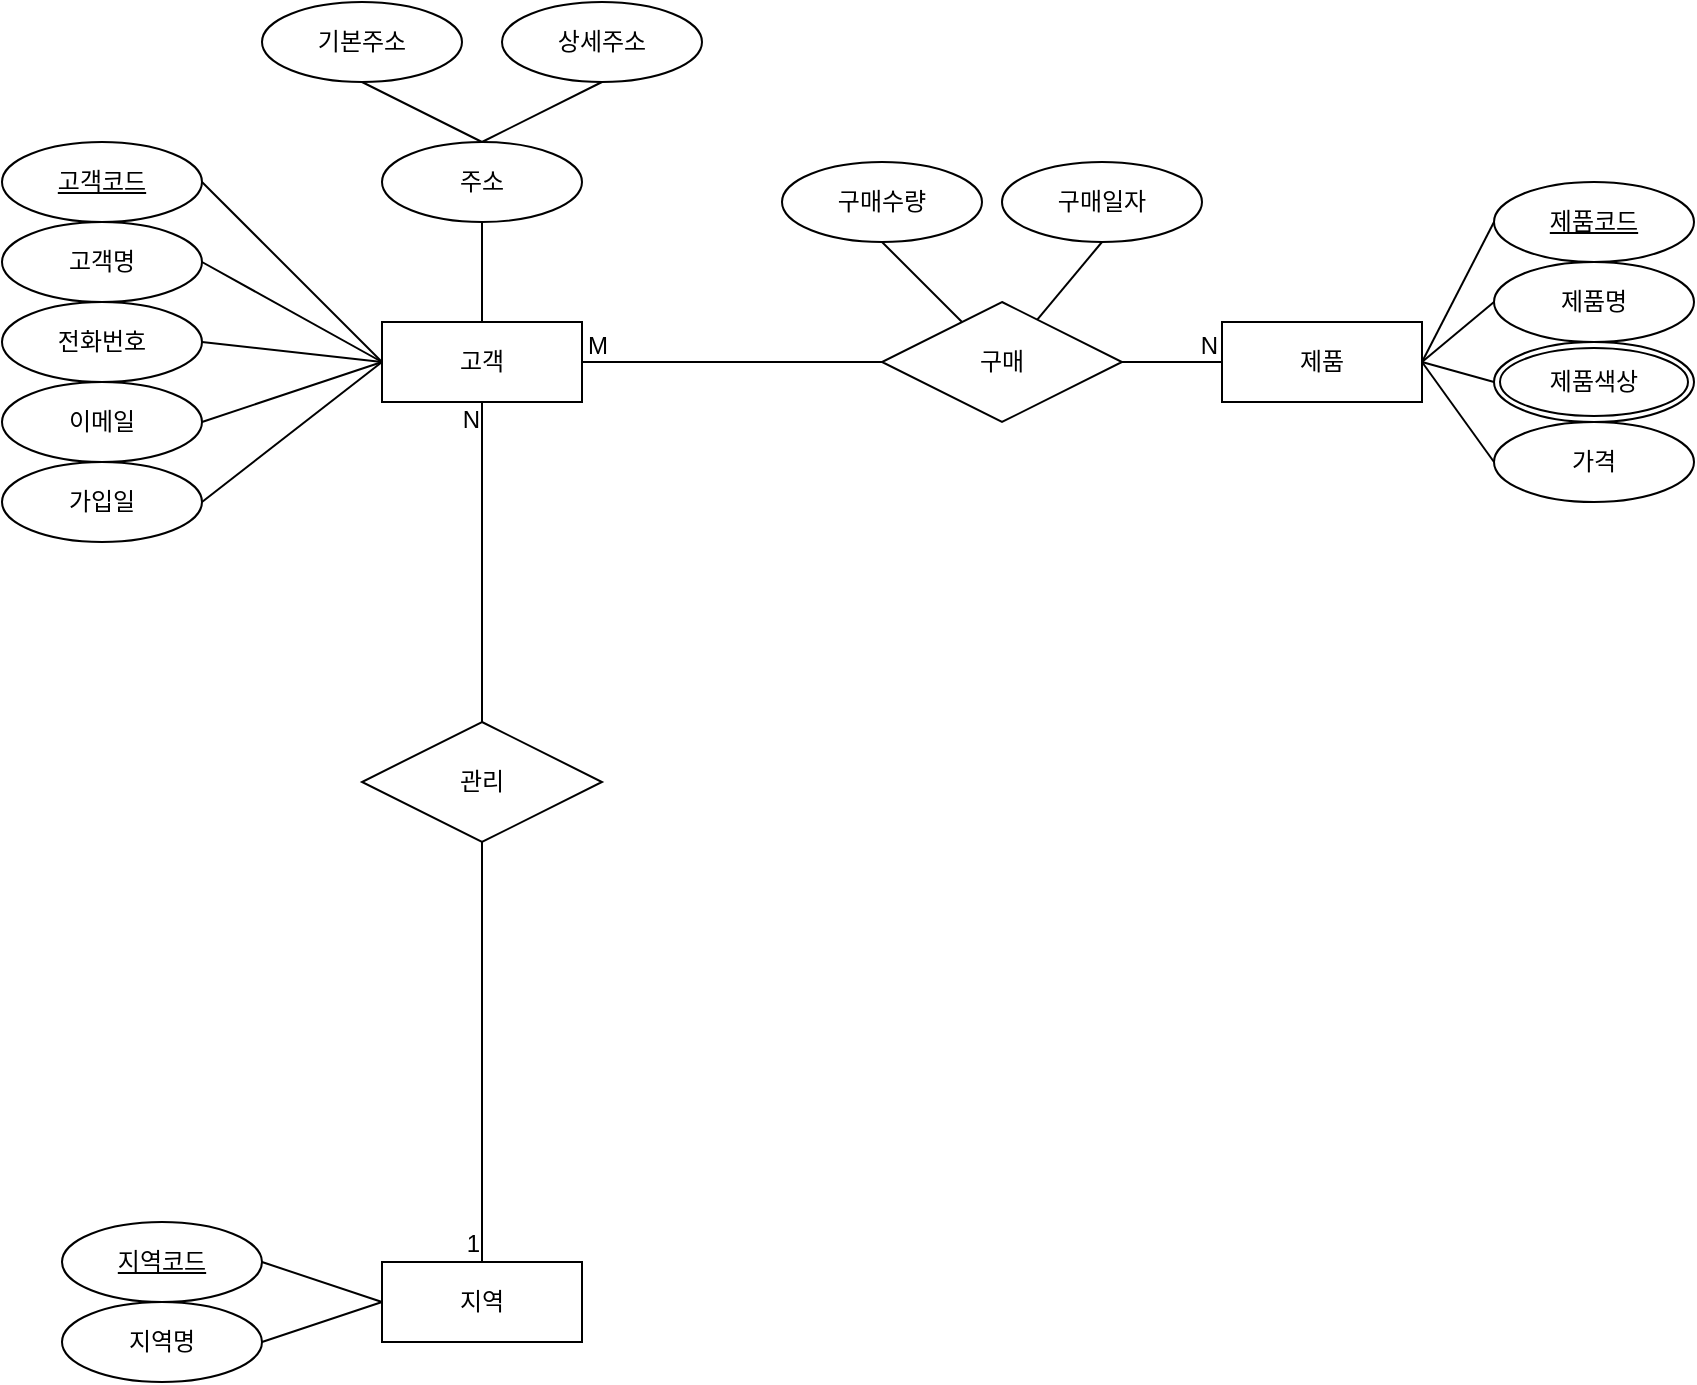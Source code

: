 <mxfile version="23.0.2" type="github" pages="2">
  <diagram name="ERD" id="Zlm_pIqZvl6BFTRAhopZ">
    <mxGraphModel dx="551" dy="708" grid="1" gridSize="10" guides="1" tooltips="1" connect="1" arrows="1" fold="1" page="1" pageScale="1" pageWidth="1169" pageHeight="1654" math="0" shadow="0">
      <root>
        <mxCell id="0" />
        <mxCell id="1" parent="0" />
        <mxCell id="Mg_j7x_3svkrshx6LQ5s-4" value="고객" style="whiteSpace=wrap;html=1;align=center;" vertex="1" parent="1">
          <mxGeometry x="210" y="270" width="100" height="40" as="geometry" />
        </mxCell>
        <mxCell id="Mg_j7x_3svkrshx6LQ5s-5" value="고객코드" style="ellipse;whiteSpace=wrap;html=1;align=center;fontStyle=4;" vertex="1" parent="1">
          <mxGeometry x="20" y="180" width="100" height="40" as="geometry" />
        </mxCell>
        <mxCell id="Mg_j7x_3svkrshx6LQ5s-6" value="이메일" style="ellipse;whiteSpace=wrap;html=1;align=center;" vertex="1" parent="1">
          <mxGeometry x="20" y="300" width="100" height="40" as="geometry" />
        </mxCell>
        <mxCell id="Mg_j7x_3svkrshx6LQ5s-7" value="전화번호" style="ellipse;whiteSpace=wrap;html=1;align=center;" vertex="1" parent="1">
          <mxGeometry x="20" y="260" width="100" height="40" as="geometry" />
        </mxCell>
        <mxCell id="Mg_j7x_3svkrshx6LQ5s-8" value="고객명" style="ellipse;whiteSpace=wrap;html=1;align=center;" vertex="1" parent="1">
          <mxGeometry x="20" y="220" width="100" height="40" as="geometry" />
        </mxCell>
        <mxCell id="Mg_j7x_3svkrshx6LQ5s-12" value="주소" style="ellipse;whiteSpace=wrap;html=1;align=center;" vertex="1" parent="1">
          <mxGeometry x="210" y="180" width="100" height="40" as="geometry" />
        </mxCell>
        <mxCell id="Mg_j7x_3svkrshx6LQ5s-13" value="가입일" style="ellipse;whiteSpace=wrap;html=1;align=center;" vertex="1" parent="1">
          <mxGeometry x="20" y="340" width="100" height="40" as="geometry" />
        </mxCell>
        <mxCell id="Mg_j7x_3svkrshx6LQ5s-16" value="지역코드" style="ellipse;whiteSpace=wrap;html=1;align=center;fontStyle=4;" vertex="1" parent="1">
          <mxGeometry x="50" y="720" width="100" height="40" as="geometry" />
        </mxCell>
        <mxCell id="Mg_j7x_3svkrshx6LQ5s-18" value="지역명" style="ellipse;whiteSpace=wrap;html=1;align=center;" vertex="1" parent="1">
          <mxGeometry x="50" y="760" width="100" height="40" as="geometry" />
        </mxCell>
        <mxCell id="Mg_j7x_3svkrshx6LQ5s-20" value="제품" style="whiteSpace=wrap;html=1;align=center;" vertex="1" parent="1">
          <mxGeometry x="630" y="270" width="100" height="40" as="geometry" />
        </mxCell>
        <mxCell id="Mg_j7x_3svkrshx6LQ5s-21" value="제품코드" style="ellipse;whiteSpace=wrap;html=1;align=center;fontStyle=4;" vertex="1" parent="1">
          <mxGeometry x="766" y="200" width="100" height="40" as="geometry" />
        </mxCell>
        <mxCell id="Mg_j7x_3svkrshx6LQ5s-23" value="제품명" style="ellipse;whiteSpace=wrap;html=1;align=center;" vertex="1" parent="1">
          <mxGeometry x="766" y="240" width="100" height="40" as="geometry" />
        </mxCell>
        <mxCell id="Mg_j7x_3svkrshx6LQ5s-25" value="가격" style="ellipse;whiteSpace=wrap;html=1;align=center;" vertex="1" parent="1">
          <mxGeometry x="766" y="320" width="100" height="40" as="geometry" />
        </mxCell>
        <mxCell id="Mg_j7x_3svkrshx6LQ5s-26" value="지역" style="whiteSpace=wrap;html=1;align=center;" vertex="1" parent="1">
          <mxGeometry x="210" y="740" width="100" height="40" as="geometry" />
        </mxCell>
        <mxCell id="Mg_j7x_3svkrshx6LQ5s-29" value="" style="endArrow=none;html=1;rounded=0;exitX=1;exitY=0.5;exitDx=0;exitDy=0;entryX=0;entryY=0.5;entryDx=0;entryDy=0;" edge="1" parent="1" source="Mg_j7x_3svkrshx6LQ5s-4" target="Mg_j7x_3svkrshx6LQ5s-20">
          <mxGeometry relative="1" as="geometry">
            <mxPoint x="240" y="400" as="sourcePoint" />
            <mxPoint x="400" y="400" as="targetPoint" />
          </mxGeometry>
        </mxCell>
        <mxCell id="Mg_j7x_3svkrshx6LQ5s-30" value="M" style="resizable=0;html=1;whiteSpace=wrap;align=left;verticalAlign=bottom;" connectable="0" vertex="1" parent="Mg_j7x_3svkrshx6LQ5s-29">
          <mxGeometry x="-1" relative="1" as="geometry">
            <mxPoint x="1" as="offset" />
          </mxGeometry>
        </mxCell>
        <mxCell id="Mg_j7x_3svkrshx6LQ5s-31" value="N" style="resizable=0;html=1;whiteSpace=wrap;align=right;verticalAlign=bottom;" connectable="0" vertex="1" parent="Mg_j7x_3svkrshx6LQ5s-29">
          <mxGeometry x="1" relative="1" as="geometry">
            <mxPoint x="-1" as="offset" />
          </mxGeometry>
        </mxCell>
        <mxCell id="Mg_j7x_3svkrshx6LQ5s-28" value="구매" style="shape=rhombus;perimeter=rhombusPerimeter;whiteSpace=wrap;html=1;align=center;" vertex="1" parent="1">
          <mxGeometry x="460" y="260" width="120" height="60" as="geometry" />
        </mxCell>
        <mxCell id="Mg_j7x_3svkrshx6LQ5s-32" value="" style="endArrow=none;html=1;rounded=0;entryX=1;entryY=0.5;entryDx=0;entryDy=0;exitX=0;exitY=0.5;exitDx=0;exitDy=0;" edge="1" parent="1" source="Mg_j7x_3svkrshx6LQ5s-4" target="Mg_j7x_3svkrshx6LQ5s-5">
          <mxGeometry relative="1" as="geometry">
            <mxPoint x="240" y="400" as="sourcePoint" />
            <mxPoint x="400" y="400" as="targetPoint" />
          </mxGeometry>
        </mxCell>
        <mxCell id="Mg_j7x_3svkrshx6LQ5s-33" value="" style="endArrow=none;html=1;rounded=0;entryX=1;entryY=0.5;entryDx=0;entryDy=0;exitX=0;exitY=0.5;exitDx=0;exitDy=0;" edge="1" parent="1" source="Mg_j7x_3svkrshx6LQ5s-4" target="Mg_j7x_3svkrshx6LQ5s-8">
          <mxGeometry relative="1" as="geometry">
            <mxPoint x="180" y="300" as="sourcePoint" />
            <mxPoint x="130" y="170" as="targetPoint" />
          </mxGeometry>
        </mxCell>
        <mxCell id="Mg_j7x_3svkrshx6LQ5s-34" value="" style="endArrow=none;html=1;rounded=0;entryX=1;entryY=0.5;entryDx=0;entryDy=0;exitX=0;exitY=0.5;exitDx=0;exitDy=0;" edge="1" parent="1" source="Mg_j7x_3svkrshx6LQ5s-4" target="Mg_j7x_3svkrshx6LQ5s-7">
          <mxGeometry relative="1" as="geometry">
            <mxPoint x="180" y="300" as="sourcePoint" />
            <mxPoint x="130" y="210" as="targetPoint" />
          </mxGeometry>
        </mxCell>
        <mxCell id="Mg_j7x_3svkrshx6LQ5s-35" value="" style="endArrow=none;html=1;rounded=0;entryX=1;entryY=0.5;entryDx=0;entryDy=0;exitX=0;exitY=0.5;exitDx=0;exitDy=0;" edge="1" parent="1" source="Mg_j7x_3svkrshx6LQ5s-4" target="Mg_j7x_3svkrshx6LQ5s-6">
          <mxGeometry relative="1" as="geometry">
            <mxPoint x="180" y="300" as="sourcePoint" />
            <mxPoint x="130" y="250" as="targetPoint" />
          </mxGeometry>
        </mxCell>
        <mxCell id="Mg_j7x_3svkrshx6LQ5s-38" value="" style="endArrow=none;html=1;rounded=0;entryX=1;entryY=0.5;entryDx=0;entryDy=0;exitX=0;exitY=0.5;exitDx=0;exitDy=0;" edge="1" parent="1" source="Mg_j7x_3svkrshx6LQ5s-4" target="Mg_j7x_3svkrshx6LQ5s-13">
          <mxGeometry relative="1" as="geometry">
            <mxPoint x="170" y="290" as="sourcePoint" />
            <mxPoint x="130" y="370" as="targetPoint" />
          </mxGeometry>
        </mxCell>
        <mxCell id="Mg_j7x_3svkrshx6LQ5s-40" value="" style="endArrow=none;html=1;rounded=0;entryX=0;entryY=0.5;entryDx=0;entryDy=0;exitX=1;exitY=0.5;exitDx=0;exitDy=0;" edge="1" parent="1" source="Mg_j7x_3svkrshx6LQ5s-20" target="Mg_j7x_3svkrshx6LQ5s-21">
          <mxGeometry relative="1" as="geometry">
            <mxPoint x="370" y="400" as="sourcePoint" />
            <mxPoint x="530" y="400" as="targetPoint" />
          </mxGeometry>
        </mxCell>
        <mxCell id="Mg_j7x_3svkrshx6LQ5s-41" value="" style="endArrow=none;html=1;rounded=0;entryX=0;entryY=0.5;entryDx=0;entryDy=0;exitX=1;exitY=0.5;exitDx=0;exitDy=0;" edge="1" parent="1" source="Mg_j7x_3svkrshx6LQ5s-20" target="Mg_j7x_3svkrshx6LQ5s-23">
          <mxGeometry relative="1" as="geometry">
            <mxPoint x="740" y="300" as="sourcePoint" />
            <mxPoint x="776" y="230" as="targetPoint" />
          </mxGeometry>
        </mxCell>
        <mxCell id="Mg_j7x_3svkrshx6LQ5s-43" value="" style="endArrow=none;html=1;rounded=0;entryX=0;entryY=0.5;entryDx=0;entryDy=0;exitX=1;exitY=0.5;exitDx=0;exitDy=0;" edge="1" parent="1" source="Mg_j7x_3svkrshx6LQ5s-20" target="hS9C45neMQF5l6sHIWIk-5">
          <mxGeometry relative="1" as="geometry">
            <mxPoint x="740" y="300" as="sourcePoint" />
            <mxPoint x="766.0" y="300" as="targetPoint" />
          </mxGeometry>
        </mxCell>
        <mxCell id="Mg_j7x_3svkrshx6LQ5s-44" value="" style="endArrow=none;html=1;rounded=0;entryX=0;entryY=0.5;entryDx=0;entryDy=0;exitX=1;exitY=0.5;exitDx=0;exitDy=0;" edge="1" parent="1" source="Mg_j7x_3svkrshx6LQ5s-20" target="Mg_j7x_3svkrshx6LQ5s-25">
          <mxGeometry relative="1" as="geometry">
            <mxPoint x="740" y="300" as="sourcePoint" />
            <mxPoint x="776" y="310" as="targetPoint" />
          </mxGeometry>
        </mxCell>
        <mxCell id="Mg_j7x_3svkrshx6LQ5s-45" value="" style="endArrow=none;html=1;rounded=0;entryX=0;entryY=0.5;entryDx=0;entryDy=0;exitX=1;exitY=0.5;exitDx=0;exitDy=0;" edge="1" parent="1" source="Mg_j7x_3svkrshx6LQ5s-16" target="Mg_j7x_3svkrshx6LQ5s-26">
          <mxGeometry relative="1" as="geometry">
            <mxPoint x="140" y="710" as="sourcePoint" />
            <mxPoint x="300" y="710" as="targetPoint" />
          </mxGeometry>
        </mxCell>
        <mxCell id="Mg_j7x_3svkrshx6LQ5s-46" value="" style="endArrow=none;html=1;rounded=0;entryX=0;entryY=0.5;entryDx=0;entryDy=0;exitX=1;exitY=0.5;exitDx=0;exitDy=0;" edge="1" parent="1" source="Mg_j7x_3svkrshx6LQ5s-18" target="Mg_j7x_3svkrshx6LQ5s-26">
          <mxGeometry relative="1" as="geometry">
            <mxPoint x="130" y="750" as="sourcePoint" />
            <mxPoint x="180" y="765" as="targetPoint" />
          </mxGeometry>
        </mxCell>
        <mxCell id="Mg_j7x_3svkrshx6LQ5s-47" value="관리" style="shape=rhombus;perimeter=rhombusPerimeter;whiteSpace=wrap;html=1;align=center;" vertex="1" parent="1">
          <mxGeometry x="200" y="470" width="120" height="60" as="geometry" />
        </mxCell>
        <mxCell id="Mg_j7x_3svkrshx6LQ5s-52" value="기본주소" style="ellipse;whiteSpace=wrap;html=1;align=center;" vertex="1" parent="1">
          <mxGeometry x="150" y="110" width="100" height="40" as="geometry" />
        </mxCell>
        <mxCell id="Mg_j7x_3svkrshx6LQ5s-53" value="상세주소" style="ellipse;whiteSpace=wrap;html=1;align=center;" vertex="1" parent="1">
          <mxGeometry x="270" y="110" width="100" height="40" as="geometry" />
        </mxCell>
        <mxCell id="Mg_j7x_3svkrshx6LQ5s-54" value="" style="endArrow=none;html=1;rounded=0;exitX=0.5;exitY=1;exitDx=0;exitDy=0;entryX=0.5;entryY=0;entryDx=0;entryDy=0;" edge="1" parent="1" source="Mg_j7x_3svkrshx6LQ5s-52" target="Mg_j7x_3svkrshx6LQ5s-12">
          <mxGeometry relative="1" as="geometry">
            <mxPoint x="100" y="490" as="sourcePoint" />
            <mxPoint x="260" y="490" as="targetPoint" />
          </mxGeometry>
        </mxCell>
        <mxCell id="Mg_j7x_3svkrshx6LQ5s-55" value="" style="endArrow=none;html=1;rounded=0;entryX=0.5;entryY=0;entryDx=0;entryDy=0;exitX=0.5;exitY=1;exitDx=0;exitDy=0;" edge="1" parent="1" source="Mg_j7x_3svkrshx6LQ5s-53" target="Mg_j7x_3svkrshx6LQ5s-12">
          <mxGeometry relative="1" as="geometry">
            <mxPoint x="300" y="150" as="sourcePoint" />
            <mxPoint x="50" y="300" as="targetPoint" />
          </mxGeometry>
        </mxCell>
        <mxCell id="Mg_j7x_3svkrshx6LQ5s-56" value="구매수량" style="ellipse;whiteSpace=wrap;html=1;align=center;" vertex="1" parent="1">
          <mxGeometry x="410" y="190" width="100" height="40" as="geometry" />
        </mxCell>
        <mxCell id="Mg_j7x_3svkrshx6LQ5s-57" value="구매일자" style="ellipse;whiteSpace=wrap;html=1;align=center;" vertex="1" parent="1">
          <mxGeometry x="520" y="190" width="100" height="40" as="geometry" />
        </mxCell>
        <mxCell id="Mg_j7x_3svkrshx6LQ5s-58" value="" style="endArrow=none;html=1;rounded=0;exitX=0.5;exitY=1;exitDx=0;exitDy=0;" edge="1" parent="1" target="Mg_j7x_3svkrshx6LQ5s-28">
          <mxGeometry relative="1" as="geometry">
            <mxPoint x="460" y="230" as="sourcePoint" />
            <mxPoint x="720" y="400" as="targetPoint" />
          </mxGeometry>
        </mxCell>
        <mxCell id="Mg_j7x_3svkrshx6LQ5s-59" value="" style="endArrow=none;html=1;rounded=0;exitX=0.5;exitY=1;exitDx=0;exitDy=0;" edge="1" parent="1" source="Mg_j7x_3svkrshx6LQ5s-57" target="Mg_j7x_3svkrshx6LQ5s-28">
          <mxGeometry relative="1" as="geometry">
            <mxPoint x="470" y="240" as="sourcePoint" />
            <mxPoint x="510" y="280" as="targetPoint" />
          </mxGeometry>
        </mxCell>
        <mxCell id="hS9C45neMQF5l6sHIWIk-5" value="제품색상" style="ellipse;shape=doubleEllipse;margin=3;whiteSpace=wrap;html=1;align=center;" vertex="1" parent="1">
          <mxGeometry x="766" y="280" width="100" height="40" as="geometry" />
        </mxCell>
        <mxCell id="hS9C45neMQF5l6sHIWIk-8" value="" style="endArrow=none;html=1;rounded=0;entryX=0.5;entryY=0;entryDx=0;entryDy=0;exitX=0.5;exitY=1;exitDx=0;exitDy=0;" edge="1" parent="1" source="Mg_j7x_3svkrshx6LQ5s-47" target="Mg_j7x_3svkrshx6LQ5s-26">
          <mxGeometry relative="1" as="geometry">
            <mxPoint x="290" y="430" as="sourcePoint" />
            <mxPoint x="450" y="430" as="targetPoint" />
          </mxGeometry>
        </mxCell>
        <mxCell id="hS9C45neMQF5l6sHIWIk-9" value="1" style="resizable=0;html=1;whiteSpace=wrap;align=right;verticalAlign=bottom;" connectable="0" vertex="1" parent="hS9C45neMQF5l6sHIWIk-8">
          <mxGeometry x="1" relative="1" as="geometry">
            <mxPoint y="-1" as="offset" />
          </mxGeometry>
        </mxCell>
        <mxCell id="hS9C45neMQF5l6sHIWIk-13" value="" style="endArrow=none;html=1;rounded=0;entryX=0.5;entryY=1;entryDx=0;entryDy=0;exitX=0.5;exitY=0;exitDx=0;exitDy=0;" edge="1" parent="1" source="Mg_j7x_3svkrshx6LQ5s-47" target="Mg_j7x_3svkrshx6LQ5s-4">
          <mxGeometry relative="1" as="geometry">
            <mxPoint x="290" y="430" as="sourcePoint" />
            <mxPoint x="450" y="430" as="targetPoint" />
          </mxGeometry>
        </mxCell>
        <mxCell id="hS9C45neMQF5l6sHIWIk-14" value="N" style="resizable=0;html=1;whiteSpace=wrap;align=right;verticalAlign=bottom;" connectable="0" vertex="1" parent="hS9C45neMQF5l6sHIWIk-13">
          <mxGeometry x="1" relative="1" as="geometry">
            <mxPoint y="17" as="offset" />
          </mxGeometry>
        </mxCell>
        <mxCell id="Jhad8AI_XzWY40Vv1xbu-3" value="" style="endArrow=none;html=1;rounded=0;entryX=0.5;entryY=1;entryDx=0;entryDy=0;" edge="1" parent="1" source="Mg_j7x_3svkrshx6LQ5s-4" target="Mg_j7x_3svkrshx6LQ5s-12">
          <mxGeometry relative="1" as="geometry">
            <mxPoint x="50" y="430" as="sourcePoint" />
            <mxPoint x="210" y="430" as="targetPoint" />
          </mxGeometry>
        </mxCell>
      </root>
    </mxGraphModel>
  </diagram>
  <diagram id="HiWqe8WzhX4v3eVwEzdh" name="페이지-2">
    <mxGraphModel dx="579" dy="743" grid="1" gridSize="10" guides="1" tooltips="1" connect="0" arrows="1" fold="1" page="1" pageScale="1" pageWidth="827" pageHeight="1169" math="0" shadow="0">
      <root>
        <mxCell id="0" />
        <mxCell id="1" parent="0" />
        <mxCell id="rsbQFzLgryAkhzvLG8bK-1" value="고객" style="shape=table;startSize=30;container=1;collapsible=1;childLayout=tableLayout;fixedRows=1;rowLines=0;fontStyle=1;align=center;resizeLast=1;html=1;whiteSpace=wrap;" vertex="1" parent="1">
          <mxGeometry x="80" y="120" width="180" height="270" as="geometry" />
        </mxCell>
        <mxCell id="rsbQFzLgryAkhzvLG8bK-2" value="" style="shape=tableRow;horizontal=0;startSize=0;swimlaneHead=0;swimlaneBody=0;fillColor=none;collapsible=0;dropTarget=0;points=[[0,0.5],[1,0.5]];portConstraint=eastwest;top=0;left=0;right=0;bottom=0;html=1;" vertex="1" parent="rsbQFzLgryAkhzvLG8bK-1">
          <mxGeometry y="30" width="180" height="30" as="geometry" />
        </mxCell>
        <mxCell id="rsbQFzLgryAkhzvLG8bK-3" value="PK" style="shape=partialRectangle;connectable=0;fillColor=none;top=0;left=0;bottom=0;right=0;fontStyle=1;overflow=hidden;html=1;whiteSpace=wrap;" vertex="1" parent="rsbQFzLgryAkhzvLG8bK-2">
          <mxGeometry width="60" height="30" as="geometry">
            <mxRectangle width="60" height="30" as="alternateBounds" />
          </mxGeometry>
        </mxCell>
        <mxCell id="rsbQFzLgryAkhzvLG8bK-4" value="고객코드" style="shape=partialRectangle;connectable=0;fillColor=none;top=0;left=0;bottom=0;right=0;align=left;spacingLeft=6;fontStyle=5;overflow=hidden;html=1;whiteSpace=wrap;" vertex="1" parent="rsbQFzLgryAkhzvLG8bK-2">
          <mxGeometry x="60" width="120" height="30" as="geometry">
            <mxRectangle width="120" height="30" as="alternateBounds" />
          </mxGeometry>
        </mxCell>
        <mxCell id="Fo0tKTIgXbrGWGKqkVdS-1" value="" style="shape=tableRow;horizontal=0;startSize=0;swimlaneHead=0;swimlaneBody=0;fillColor=none;collapsible=0;dropTarget=0;points=[[0,0.5],[1,0.5]];portConstraint=eastwest;top=0;left=0;right=0;bottom=0;html=1;" vertex="1" parent="rsbQFzLgryAkhzvLG8bK-1">
          <mxGeometry y="60" width="180" height="30" as="geometry" />
        </mxCell>
        <mxCell id="Fo0tKTIgXbrGWGKqkVdS-2" value="FK" style="shape=partialRectangle;connectable=0;fillColor=none;top=0;left=0;bottom=0;right=0;fontStyle=1;overflow=hidden;html=1;whiteSpace=wrap;" vertex="1" parent="Fo0tKTIgXbrGWGKqkVdS-1">
          <mxGeometry width="60" height="30" as="geometry">
            <mxRectangle width="60" height="30" as="alternateBounds" />
          </mxGeometry>
        </mxCell>
        <mxCell id="Fo0tKTIgXbrGWGKqkVdS-3" value="지역코드" style="shape=partialRectangle;connectable=0;fillColor=none;top=0;left=0;bottom=0;right=0;align=left;spacingLeft=6;fontStyle=5;overflow=hidden;html=1;whiteSpace=wrap;" vertex="1" parent="Fo0tKTIgXbrGWGKqkVdS-1">
          <mxGeometry x="60" width="120" height="30" as="geometry">
            <mxRectangle width="120" height="30" as="alternateBounds" />
          </mxGeometry>
        </mxCell>
        <mxCell id="rsbQFzLgryAkhzvLG8bK-8" value="" style="shape=tableRow;horizontal=0;startSize=0;swimlaneHead=0;swimlaneBody=0;fillColor=none;collapsible=0;dropTarget=0;points=[[0,0.5],[1,0.5]];portConstraint=eastwest;top=0;left=0;right=0;bottom=0;html=1;" vertex="1" parent="rsbQFzLgryAkhzvLG8bK-1">
          <mxGeometry y="90" width="180" height="30" as="geometry" />
        </mxCell>
        <mxCell id="rsbQFzLgryAkhzvLG8bK-9" value="" style="shape=partialRectangle;connectable=0;fillColor=none;top=0;left=0;bottom=0;right=0;editable=1;overflow=hidden;html=1;whiteSpace=wrap;" vertex="1" parent="rsbQFzLgryAkhzvLG8bK-8">
          <mxGeometry width="60" height="30" as="geometry">
            <mxRectangle width="60" height="30" as="alternateBounds" />
          </mxGeometry>
        </mxCell>
        <mxCell id="rsbQFzLgryAkhzvLG8bK-10" value="고객명" style="shape=partialRectangle;connectable=0;fillColor=none;top=0;left=0;bottom=0;right=0;align=left;spacingLeft=6;overflow=hidden;html=1;whiteSpace=wrap;" vertex="1" parent="rsbQFzLgryAkhzvLG8bK-8">
          <mxGeometry x="60" width="120" height="30" as="geometry">
            <mxRectangle width="120" height="30" as="alternateBounds" />
          </mxGeometry>
        </mxCell>
        <mxCell id="rsbQFzLgryAkhzvLG8bK-11" value="" style="shape=tableRow;horizontal=0;startSize=0;swimlaneHead=0;swimlaneBody=0;fillColor=none;collapsible=0;dropTarget=0;points=[[0,0.5],[1,0.5]];portConstraint=eastwest;top=0;left=0;right=0;bottom=0;html=1;" vertex="1" parent="rsbQFzLgryAkhzvLG8bK-1">
          <mxGeometry y="120" width="180" height="30" as="geometry" />
        </mxCell>
        <mxCell id="rsbQFzLgryAkhzvLG8bK-12" value="" style="shape=partialRectangle;connectable=0;fillColor=none;top=0;left=0;bottom=0;right=0;editable=1;overflow=hidden;html=1;whiteSpace=wrap;" vertex="1" parent="rsbQFzLgryAkhzvLG8bK-11">
          <mxGeometry width="60" height="30" as="geometry">
            <mxRectangle width="60" height="30" as="alternateBounds" />
          </mxGeometry>
        </mxCell>
        <mxCell id="rsbQFzLgryAkhzvLG8bK-13" value="전화번호" style="shape=partialRectangle;connectable=0;fillColor=none;top=0;left=0;bottom=0;right=0;align=left;spacingLeft=6;overflow=hidden;html=1;whiteSpace=wrap;" vertex="1" parent="rsbQFzLgryAkhzvLG8bK-11">
          <mxGeometry x="60" width="120" height="30" as="geometry">
            <mxRectangle width="120" height="30" as="alternateBounds" />
          </mxGeometry>
        </mxCell>
        <mxCell id="rsbQFzLgryAkhzvLG8bK-14" value="" style="shape=tableRow;horizontal=0;startSize=0;swimlaneHead=0;swimlaneBody=0;fillColor=none;collapsible=0;dropTarget=0;points=[[0,0.5],[1,0.5]];portConstraint=eastwest;top=0;left=0;right=0;bottom=0;html=1;" vertex="1" parent="rsbQFzLgryAkhzvLG8bK-1">
          <mxGeometry y="150" width="180" height="30" as="geometry" />
        </mxCell>
        <mxCell id="rsbQFzLgryAkhzvLG8bK-15" value="" style="shape=partialRectangle;connectable=0;fillColor=none;top=0;left=0;bottom=0;right=0;editable=1;overflow=hidden;html=1;whiteSpace=wrap;" vertex="1" parent="rsbQFzLgryAkhzvLG8bK-14">
          <mxGeometry width="60" height="30" as="geometry">
            <mxRectangle width="60" height="30" as="alternateBounds" />
          </mxGeometry>
        </mxCell>
        <mxCell id="rsbQFzLgryAkhzvLG8bK-16" value="이메일" style="shape=partialRectangle;connectable=0;fillColor=none;top=0;left=0;bottom=0;right=0;align=left;spacingLeft=6;overflow=hidden;html=1;whiteSpace=wrap;" vertex="1" parent="rsbQFzLgryAkhzvLG8bK-14">
          <mxGeometry x="60" width="120" height="30" as="geometry">
            <mxRectangle width="120" height="30" as="alternateBounds" />
          </mxGeometry>
        </mxCell>
        <mxCell id="rsbQFzLgryAkhzvLG8bK-17" value="" style="shape=tableRow;horizontal=0;startSize=0;swimlaneHead=0;swimlaneBody=0;fillColor=none;collapsible=0;dropTarget=0;points=[[0,0.5],[1,0.5]];portConstraint=eastwest;top=0;left=0;right=0;bottom=0;html=1;" vertex="1" parent="rsbQFzLgryAkhzvLG8bK-1">
          <mxGeometry y="180" width="180" height="30" as="geometry" />
        </mxCell>
        <mxCell id="rsbQFzLgryAkhzvLG8bK-18" value="" style="shape=partialRectangle;connectable=0;fillColor=none;top=0;left=0;bottom=0;right=0;editable=1;overflow=hidden;html=1;whiteSpace=wrap;" vertex="1" parent="rsbQFzLgryAkhzvLG8bK-17">
          <mxGeometry width="60" height="30" as="geometry">
            <mxRectangle width="60" height="30" as="alternateBounds" />
          </mxGeometry>
        </mxCell>
        <mxCell id="rsbQFzLgryAkhzvLG8bK-19" value="가입일" style="shape=partialRectangle;connectable=0;fillColor=none;top=0;left=0;bottom=0;right=0;align=left;spacingLeft=6;overflow=hidden;html=1;whiteSpace=wrap;" vertex="1" parent="rsbQFzLgryAkhzvLG8bK-17">
          <mxGeometry x="60" width="120" height="30" as="geometry">
            <mxRectangle width="120" height="30" as="alternateBounds" />
          </mxGeometry>
        </mxCell>
        <mxCell id="LRnYv0v3ArmUFcSGU5BK-18" value="" style="shape=tableRow;horizontal=0;startSize=0;swimlaneHead=0;swimlaneBody=0;fillColor=none;collapsible=0;dropTarget=0;points=[[0,0.5],[1,0.5]];portConstraint=eastwest;top=0;left=0;right=0;bottom=0;html=1;" vertex="1" parent="rsbQFzLgryAkhzvLG8bK-1">
          <mxGeometry y="210" width="180" height="30" as="geometry" />
        </mxCell>
        <mxCell id="LRnYv0v3ArmUFcSGU5BK-19" value="" style="shape=partialRectangle;connectable=0;fillColor=none;top=0;left=0;bottom=0;right=0;editable=1;overflow=hidden;html=1;whiteSpace=wrap;" vertex="1" parent="LRnYv0v3ArmUFcSGU5BK-18">
          <mxGeometry width="60" height="30" as="geometry">
            <mxRectangle width="60" height="30" as="alternateBounds" />
          </mxGeometry>
        </mxCell>
        <mxCell id="LRnYv0v3ArmUFcSGU5BK-20" value="기본주소" style="shape=partialRectangle;connectable=0;fillColor=none;top=0;left=0;bottom=0;right=0;align=left;spacingLeft=6;overflow=hidden;html=1;whiteSpace=wrap;" vertex="1" parent="LRnYv0v3ArmUFcSGU5BK-18">
          <mxGeometry x="60" width="120" height="30" as="geometry">
            <mxRectangle width="120" height="30" as="alternateBounds" />
          </mxGeometry>
        </mxCell>
        <mxCell id="LRnYv0v3ArmUFcSGU5BK-15" value="" style="shape=tableRow;horizontal=0;startSize=0;swimlaneHead=0;swimlaneBody=0;fillColor=none;collapsible=0;dropTarget=0;points=[[0,0.5],[1,0.5]];portConstraint=eastwest;top=0;left=0;right=0;bottom=0;html=1;" vertex="1" parent="rsbQFzLgryAkhzvLG8bK-1">
          <mxGeometry y="240" width="180" height="30" as="geometry" />
        </mxCell>
        <mxCell id="LRnYv0v3ArmUFcSGU5BK-16" value="" style="shape=partialRectangle;connectable=0;fillColor=none;top=0;left=0;bottom=0;right=0;editable=1;overflow=hidden;html=1;whiteSpace=wrap;" vertex="1" parent="LRnYv0v3ArmUFcSGU5BK-15">
          <mxGeometry width="60" height="30" as="geometry">
            <mxRectangle width="60" height="30" as="alternateBounds" />
          </mxGeometry>
        </mxCell>
        <mxCell id="LRnYv0v3ArmUFcSGU5BK-17" value="상세주소" style="shape=partialRectangle;connectable=0;fillColor=none;top=0;left=0;bottom=0;right=0;align=left;spacingLeft=6;overflow=hidden;html=1;whiteSpace=wrap;" vertex="1" parent="LRnYv0v3ArmUFcSGU5BK-15">
          <mxGeometry x="60" width="120" height="30" as="geometry">
            <mxRectangle width="120" height="30" as="alternateBounds" />
          </mxGeometry>
        </mxCell>
        <mxCell id="ZCar-rbKTYErOi0lDAnz-4" value="제품" style="shape=table;startSize=30;container=1;collapsible=1;childLayout=tableLayout;fixedRows=1;rowLines=0;fontStyle=1;align=center;resizeLast=1;html=1;whiteSpace=wrap;" vertex="1" parent="1">
          <mxGeometry x="430" y="120" width="180" height="150" as="geometry" />
        </mxCell>
        <mxCell id="ZCar-rbKTYErOi0lDAnz-5" value="" style="shape=tableRow;horizontal=0;startSize=0;swimlaneHead=0;swimlaneBody=0;fillColor=none;collapsible=0;dropTarget=0;points=[[0,0.5],[1,0.5]];portConstraint=eastwest;top=0;left=0;right=0;bottom=0;html=1;" vertex="1" parent="ZCar-rbKTYErOi0lDAnz-4">
          <mxGeometry y="30" width="180" height="30" as="geometry" />
        </mxCell>
        <mxCell id="ZCar-rbKTYErOi0lDAnz-6" value="PK,FK1" style="shape=partialRectangle;connectable=0;fillColor=none;top=0;left=0;bottom=0;right=0;fontStyle=1;overflow=hidden;html=1;whiteSpace=wrap;" vertex="1" parent="ZCar-rbKTYErOi0lDAnz-5">
          <mxGeometry width="60" height="30" as="geometry">
            <mxRectangle width="60" height="30" as="alternateBounds" />
          </mxGeometry>
        </mxCell>
        <mxCell id="ZCar-rbKTYErOi0lDAnz-7" value="제품코드" style="shape=partialRectangle;connectable=0;fillColor=none;top=0;left=0;bottom=0;right=0;align=left;spacingLeft=6;fontStyle=5;overflow=hidden;html=1;whiteSpace=wrap;" vertex="1" parent="ZCar-rbKTYErOi0lDAnz-5">
          <mxGeometry x="60" width="120" height="30" as="geometry">
            <mxRectangle width="120" height="30" as="alternateBounds" />
          </mxGeometry>
        </mxCell>
        <mxCell id="ZCar-rbKTYErOi0lDAnz-11" value="" style="shape=tableRow;horizontal=0;startSize=0;swimlaneHead=0;swimlaneBody=0;fillColor=none;collapsible=0;dropTarget=0;points=[[0,0.5],[1,0.5]];portConstraint=eastwest;top=0;left=0;right=0;bottom=0;html=1;" vertex="1" parent="ZCar-rbKTYErOi0lDAnz-4">
          <mxGeometry y="60" width="180" height="30" as="geometry" />
        </mxCell>
        <mxCell id="ZCar-rbKTYErOi0lDAnz-12" value="" style="shape=partialRectangle;connectable=0;fillColor=none;top=0;left=0;bottom=0;right=0;editable=1;overflow=hidden;html=1;whiteSpace=wrap;" vertex="1" parent="ZCar-rbKTYErOi0lDAnz-11">
          <mxGeometry width="60" height="30" as="geometry">
            <mxRectangle width="60" height="30" as="alternateBounds" />
          </mxGeometry>
        </mxCell>
        <mxCell id="ZCar-rbKTYErOi0lDAnz-13" value="제품명" style="shape=partialRectangle;connectable=0;fillColor=none;top=0;left=0;bottom=0;right=0;align=left;spacingLeft=6;overflow=hidden;html=1;whiteSpace=wrap;" vertex="1" parent="ZCar-rbKTYErOi0lDAnz-11">
          <mxGeometry x="60" width="120" height="30" as="geometry">
            <mxRectangle width="120" height="30" as="alternateBounds" />
          </mxGeometry>
        </mxCell>
        <mxCell id="ZCar-rbKTYErOi0lDAnz-14" value="" style="shape=tableRow;horizontal=0;startSize=0;swimlaneHead=0;swimlaneBody=0;fillColor=none;collapsible=0;dropTarget=0;points=[[0,0.5],[1,0.5]];portConstraint=eastwest;top=0;left=0;right=0;bottom=0;html=1;" vertex="1" parent="ZCar-rbKTYErOi0lDAnz-4">
          <mxGeometry y="90" width="180" height="30" as="geometry" />
        </mxCell>
        <mxCell id="ZCar-rbKTYErOi0lDAnz-15" value="" style="shape=partialRectangle;connectable=0;fillColor=none;top=0;left=0;bottom=0;right=0;editable=1;overflow=hidden;html=1;whiteSpace=wrap;" vertex="1" parent="ZCar-rbKTYErOi0lDAnz-14">
          <mxGeometry width="60" height="30" as="geometry">
            <mxRectangle width="60" height="30" as="alternateBounds" />
          </mxGeometry>
        </mxCell>
        <mxCell id="ZCar-rbKTYErOi0lDAnz-16" value="제품색상" style="shape=partialRectangle;connectable=0;fillColor=none;top=0;left=0;bottom=0;right=0;align=left;spacingLeft=6;overflow=hidden;html=1;whiteSpace=wrap;" vertex="1" parent="ZCar-rbKTYErOi0lDAnz-14">
          <mxGeometry x="60" width="120" height="30" as="geometry">
            <mxRectangle width="120" height="30" as="alternateBounds" />
          </mxGeometry>
        </mxCell>
        <mxCell id="ZCar-rbKTYErOi0lDAnz-17" value="" style="shape=tableRow;horizontal=0;startSize=0;swimlaneHead=0;swimlaneBody=0;fillColor=none;collapsible=0;dropTarget=0;points=[[0,0.5],[1,0.5]];portConstraint=eastwest;top=0;left=0;right=0;bottom=0;html=1;" vertex="1" parent="ZCar-rbKTYErOi0lDAnz-4">
          <mxGeometry y="120" width="180" height="30" as="geometry" />
        </mxCell>
        <mxCell id="ZCar-rbKTYErOi0lDAnz-18" value="" style="shape=partialRectangle;connectable=0;fillColor=none;top=0;left=0;bottom=0;right=0;editable=1;overflow=hidden;html=1;whiteSpace=wrap;" vertex="1" parent="ZCar-rbKTYErOi0lDAnz-17">
          <mxGeometry width="60" height="30" as="geometry">
            <mxRectangle width="60" height="30" as="alternateBounds" />
          </mxGeometry>
        </mxCell>
        <mxCell id="ZCar-rbKTYErOi0lDAnz-19" value="가격" style="shape=partialRectangle;connectable=0;fillColor=none;top=0;left=0;bottom=0;right=0;align=left;spacingLeft=6;overflow=hidden;html=1;whiteSpace=wrap;" vertex="1" parent="ZCar-rbKTYErOi0lDAnz-17">
          <mxGeometry x="60" width="120" height="30" as="geometry">
            <mxRectangle width="120" height="30" as="alternateBounds" />
          </mxGeometry>
        </mxCell>
        <mxCell id="ZCar-rbKTYErOi0lDAnz-21" value="구매" style="shape=table;startSize=30;container=1;collapsible=1;childLayout=tableLayout;fixedRows=1;rowLines=0;fontStyle=1;align=center;resizeLast=1;html=1;whiteSpace=wrap;" vertex="1" parent="1">
          <mxGeometry x="80" y="585" width="180" height="175" as="geometry" />
        </mxCell>
        <mxCell id="ZCar-rbKTYErOi0lDAnz-22" value="" style="shape=tableRow;horizontal=0;startSize=0;swimlaneHead=0;swimlaneBody=0;fillColor=none;collapsible=0;dropTarget=0;points=[[0,0.5],[1,0.5]];portConstraint=eastwest;top=0;left=0;right=0;bottom=0;html=1;" vertex="1" parent="ZCar-rbKTYErOi0lDAnz-21">
          <mxGeometry y="30" width="180" height="30" as="geometry" />
        </mxCell>
        <mxCell id="ZCar-rbKTYErOi0lDAnz-23" value="FK1" style="shape=partialRectangle;connectable=0;fillColor=none;top=0;left=0;bottom=0;right=0;fontStyle=1;overflow=hidden;html=1;whiteSpace=wrap;" vertex="1" parent="ZCar-rbKTYErOi0lDAnz-22">
          <mxGeometry width="60" height="30" as="geometry">
            <mxRectangle width="60" height="30" as="alternateBounds" />
          </mxGeometry>
        </mxCell>
        <mxCell id="ZCar-rbKTYErOi0lDAnz-24" value="고객코드&lt;br&gt;" style="shape=partialRectangle;connectable=0;fillColor=none;top=0;left=0;bottom=0;right=0;align=left;spacingLeft=6;fontStyle=5;overflow=hidden;html=1;whiteSpace=wrap;" vertex="1" parent="ZCar-rbKTYErOi0lDAnz-22">
          <mxGeometry x="60" width="120" height="30" as="geometry">
            <mxRectangle width="120" height="30" as="alternateBounds" />
          </mxGeometry>
        </mxCell>
        <mxCell id="ZCar-rbKTYErOi0lDAnz-25" value="" style="shape=tableRow;horizontal=0;startSize=0;swimlaneHead=0;swimlaneBody=0;fillColor=none;collapsible=0;dropTarget=0;points=[[0,0.5],[1,0.5]];portConstraint=eastwest;top=0;left=0;right=0;bottom=1;html=1;" vertex="1" parent="ZCar-rbKTYErOi0lDAnz-21">
          <mxGeometry y="60" width="180" height="25" as="geometry" />
        </mxCell>
        <mxCell id="ZCar-rbKTYErOi0lDAnz-26" value="FK2" style="shape=partialRectangle;connectable=0;fillColor=none;top=0;left=0;bottom=0;right=0;fontStyle=1;overflow=hidden;html=1;whiteSpace=wrap;" vertex="1" parent="ZCar-rbKTYErOi0lDAnz-25">
          <mxGeometry width="60" height="25" as="geometry">
            <mxRectangle width="60" height="25" as="alternateBounds" />
          </mxGeometry>
        </mxCell>
        <mxCell id="ZCar-rbKTYErOi0lDAnz-27" value="제품코드" style="shape=partialRectangle;connectable=0;fillColor=none;top=0;left=0;bottom=0;right=0;align=left;spacingLeft=6;fontStyle=5;overflow=hidden;html=1;whiteSpace=wrap;" vertex="1" parent="ZCar-rbKTYErOi0lDAnz-25">
          <mxGeometry x="60" width="120" height="25" as="geometry">
            <mxRectangle width="120" height="25" as="alternateBounds" />
          </mxGeometry>
        </mxCell>
        <mxCell id="fQnROr-mtieM01k9ELmF-2" value="" style="shape=tableRow;horizontal=0;startSize=0;swimlaneHead=0;swimlaneBody=0;fillColor=none;collapsible=0;dropTarget=0;points=[[0,0.5],[1,0.5]];portConstraint=eastwest;top=0;left=0;right=0;bottom=1;html=1;" vertex="1" parent="ZCar-rbKTYErOi0lDAnz-21">
          <mxGeometry y="85" width="180" height="30" as="geometry" />
        </mxCell>
        <mxCell id="fQnROr-mtieM01k9ELmF-3" value="FK2" style="shape=partialRectangle;connectable=0;fillColor=none;top=0;left=0;bottom=0;right=0;fontStyle=1;overflow=hidden;html=1;whiteSpace=wrap;" vertex="1" parent="fQnROr-mtieM01k9ELmF-2">
          <mxGeometry width="60" height="30" as="geometry">
            <mxRectangle width="60" height="30" as="alternateBounds" />
          </mxGeometry>
        </mxCell>
        <mxCell id="fQnROr-mtieM01k9ELmF-4" value="고객코드" style="shape=partialRectangle;connectable=0;fillColor=none;top=0;left=0;bottom=0;right=0;align=left;spacingLeft=6;fontStyle=5;overflow=hidden;html=1;whiteSpace=wrap;" vertex="1" parent="fQnROr-mtieM01k9ELmF-2">
          <mxGeometry x="60" width="120" height="30" as="geometry">
            <mxRectangle width="120" height="30" as="alternateBounds" />
          </mxGeometry>
        </mxCell>
        <mxCell id="ZCar-rbKTYErOi0lDAnz-28" value="" style="shape=tableRow;horizontal=0;startSize=0;swimlaneHead=0;swimlaneBody=0;fillColor=none;collapsible=0;dropTarget=0;points=[[0,0.5],[1,0.5]];portConstraint=eastwest;top=0;left=0;right=0;bottom=0;html=1;" vertex="1" parent="ZCar-rbKTYErOi0lDAnz-21">
          <mxGeometry y="115" width="180" height="30" as="geometry" />
        </mxCell>
        <mxCell id="ZCar-rbKTYErOi0lDAnz-29" value="" style="shape=partialRectangle;connectable=0;fillColor=none;top=0;left=0;bottom=0;right=0;editable=1;overflow=hidden;html=1;whiteSpace=wrap;" vertex="1" parent="ZCar-rbKTYErOi0lDAnz-28">
          <mxGeometry width="60" height="30" as="geometry">
            <mxRectangle width="60" height="30" as="alternateBounds" />
          </mxGeometry>
        </mxCell>
        <mxCell id="ZCar-rbKTYErOi0lDAnz-30" value="구매수량" style="shape=partialRectangle;connectable=0;fillColor=none;top=0;left=0;bottom=0;right=0;align=left;spacingLeft=6;overflow=hidden;html=1;whiteSpace=wrap;" vertex="1" parent="ZCar-rbKTYErOi0lDAnz-28">
          <mxGeometry x="60" width="120" height="30" as="geometry">
            <mxRectangle width="120" height="30" as="alternateBounds" />
          </mxGeometry>
        </mxCell>
        <mxCell id="ZCar-rbKTYErOi0lDAnz-31" value="" style="shape=tableRow;horizontal=0;startSize=0;swimlaneHead=0;swimlaneBody=0;fillColor=none;collapsible=0;dropTarget=0;points=[[0,0.5],[1,0.5]];portConstraint=eastwest;top=0;left=0;right=0;bottom=0;html=1;" vertex="1" parent="ZCar-rbKTYErOi0lDAnz-21">
          <mxGeometry y="145" width="180" height="30" as="geometry" />
        </mxCell>
        <mxCell id="ZCar-rbKTYErOi0lDAnz-32" value="" style="shape=partialRectangle;connectable=0;fillColor=none;top=0;left=0;bottom=0;right=0;editable=1;overflow=hidden;html=1;whiteSpace=wrap;" vertex="1" parent="ZCar-rbKTYErOi0lDAnz-31">
          <mxGeometry width="60" height="30" as="geometry">
            <mxRectangle width="60" height="30" as="alternateBounds" />
          </mxGeometry>
        </mxCell>
        <mxCell id="ZCar-rbKTYErOi0lDAnz-33" value="구매일자" style="shape=partialRectangle;connectable=0;fillColor=none;top=0;left=0;bottom=0;right=0;align=left;spacingLeft=6;overflow=hidden;html=1;whiteSpace=wrap;" vertex="1" parent="ZCar-rbKTYErOi0lDAnz-31">
          <mxGeometry x="60" width="120" height="30" as="geometry">
            <mxRectangle width="120" height="30" as="alternateBounds" />
          </mxGeometry>
        </mxCell>
        <mxCell id="YBC4o-NY1J6bU4CWZmmi-1" value="지역" style="shape=table;startSize=30;container=1;collapsible=1;childLayout=tableLayout;fixedRows=1;rowLines=0;fontStyle=1;align=center;resizeLast=1;html=1;whiteSpace=wrap;" vertex="1" parent="1">
          <mxGeometry x="80" y="440" width="180" height="90" as="geometry" />
        </mxCell>
        <mxCell id="YBC4o-NY1J6bU4CWZmmi-2" value="" style="shape=tableRow;horizontal=0;startSize=0;swimlaneHead=0;swimlaneBody=0;fillColor=none;collapsible=0;dropTarget=0;points=[[0,0.5],[1,0.5]];portConstraint=eastwest;top=0;left=0;right=0;bottom=0;html=1;" vertex="1" parent="YBC4o-NY1J6bU4CWZmmi-1">
          <mxGeometry y="30" width="180" height="30" as="geometry" />
        </mxCell>
        <mxCell id="YBC4o-NY1J6bU4CWZmmi-3" value="PK" style="shape=partialRectangle;connectable=0;fillColor=none;top=0;left=0;bottom=0;right=0;fontStyle=1;overflow=hidden;html=1;whiteSpace=wrap;" vertex="1" parent="YBC4o-NY1J6bU4CWZmmi-2">
          <mxGeometry width="60" height="30" as="geometry">
            <mxRectangle width="60" height="30" as="alternateBounds" />
          </mxGeometry>
        </mxCell>
        <mxCell id="YBC4o-NY1J6bU4CWZmmi-4" value="지역코드" style="shape=partialRectangle;connectable=0;fillColor=none;top=0;left=0;bottom=0;right=0;align=left;spacingLeft=6;fontStyle=5;overflow=hidden;html=1;whiteSpace=wrap;" vertex="1" parent="YBC4o-NY1J6bU4CWZmmi-2">
          <mxGeometry x="60" width="120" height="30" as="geometry">
            <mxRectangle width="120" height="30" as="alternateBounds" />
          </mxGeometry>
        </mxCell>
        <mxCell id="YBC4o-NY1J6bU4CWZmmi-8" value="" style="shape=tableRow;horizontal=0;startSize=0;swimlaneHead=0;swimlaneBody=0;fillColor=none;collapsible=0;dropTarget=0;points=[[0,0.5],[1,0.5]];portConstraint=eastwest;top=0;left=0;right=0;bottom=0;html=1;" vertex="1" parent="YBC4o-NY1J6bU4CWZmmi-1">
          <mxGeometry y="60" width="180" height="30" as="geometry" />
        </mxCell>
        <mxCell id="YBC4o-NY1J6bU4CWZmmi-9" value="" style="shape=partialRectangle;connectable=0;fillColor=none;top=0;left=0;bottom=0;right=0;editable=1;overflow=hidden;html=1;whiteSpace=wrap;" vertex="1" parent="YBC4o-NY1J6bU4CWZmmi-8">
          <mxGeometry width="60" height="30" as="geometry">
            <mxRectangle width="60" height="30" as="alternateBounds" />
          </mxGeometry>
        </mxCell>
        <mxCell id="YBC4o-NY1J6bU4CWZmmi-10" value="지역명" style="shape=partialRectangle;connectable=0;fillColor=none;top=0;left=0;bottom=0;right=0;align=left;spacingLeft=6;overflow=hidden;html=1;whiteSpace=wrap;" vertex="1" parent="YBC4o-NY1J6bU4CWZmmi-8">
          <mxGeometry x="60" width="120" height="30" as="geometry">
            <mxRectangle width="120" height="30" as="alternateBounds" />
          </mxGeometry>
        </mxCell>
        <mxCell id="LRnYv0v3ArmUFcSGU5BK-2" value="색상" style="shape=table;startSize=30;container=1;collapsible=1;childLayout=tableLayout;fixedRows=1;rowLines=0;fontStyle=1;align=center;resizeLast=1;html=1;whiteSpace=wrap;" vertex="1" parent="1">
          <mxGeometry x="430" y="380" width="180" height="120" as="geometry" />
        </mxCell>
        <mxCell id="LRnYv0v3ArmUFcSGU5BK-3" value="" style="shape=tableRow;horizontal=0;startSize=0;swimlaneHead=0;swimlaneBody=0;fillColor=none;collapsible=0;dropTarget=0;points=[[0,0.5],[1,0.5]];portConstraint=eastwest;top=0;left=0;right=0;bottom=0;html=1;" vertex="1" parent="LRnYv0v3ArmUFcSGU5BK-2">
          <mxGeometry y="30" width="180" height="30" as="geometry" />
        </mxCell>
        <mxCell id="LRnYv0v3ArmUFcSGU5BK-4" value="PK" style="shape=partialRectangle;connectable=0;fillColor=none;top=0;left=0;bottom=0;right=0;fontStyle=1;overflow=hidden;html=1;whiteSpace=wrap;" vertex="1" parent="LRnYv0v3ArmUFcSGU5BK-3">
          <mxGeometry width="60" height="30" as="geometry">
            <mxRectangle width="60" height="30" as="alternateBounds" />
          </mxGeometry>
        </mxCell>
        <mxCell id="LRnYv0v3ArmUFcSGU5BK-5" value="색상코드" style="shape=partialRectangle;connectable=0;fillColor=none;top=0;left=0;bottom=0;right=0;align=left;spacingLeft=6;fontStyle=5;overflow=hidden;html=1;whiteSpace=wrap;" vertex="1" parent="LRnYv0v3ArmUFcSGU5BK-3">
          <mxGeometry x="60" width="120" height="30" as="geometry">
            <mxRectangle width="120" height="30" as="alternateBounds" />
          </mxGeometry>
        </mxCell>
        <mxCell id="LRnYv0v3ArmUFcSGU5BK-6" value="" style="shape=tableRow;horizontal=0;startSize=0;swimlaneHead=0;swimlaneBody=0;fillColor=none;collapsible=0;dropTarget=0;points=[[0,0.5],[1,0.5]];portConstraint=eastwest;top=0;left=0;right=0;bottom=1;html=1;" vertex="1" parent="LRnYv0v3ArmUFcSGU5BK-2">
          <mxGeometry y="60" width="180" height="30" as="geometry" />
        </mxCell>
        <mxCell id="LRnYv0v3ArmUFcSGU5BK-7" value="FK" style="shape=partialRectangle;connectable=0;fillColor=none;top=0;left=0;bottom=0;right=0;fontStyle=1;overflow=hidden;html=1;whiteSpace=wrap;" vertex="1" parent="LRnYv0v3ArmUFcSGU5BK-6">
          <mxGeometry width="60" height="30" as="geometry">
            <mxRectangle width="60" height="30" as="alternateBounds" />
          </mxGeometry>
        </mxCell>
        <mxCell id="LRnYv0v3ArmUFcSGU5BK-8" value="제품코드" style="shape=partialRectangle;connectable=0;fillColor=none;top=0;left=0;bottom=0;right=0;align=left;spacingLeft=6;fontStyle=5;overflow=hidden;html=1;whiteSpace=wrap;" vertex="1" parent="LRnYv0v3ArmUFcSGU5BK-6">
          <mxGeometry x="60" width="120" height="30" as="geometry">
            <mxRectangle width="120" height="30" as="alternateBounds" />
          </mxGeometry>
        </mxCell>
        <mxCell id="LRnYv0v3ArmUFcSGU5BK-9" value="" style="shape=tableRow;horizontal=0;startSize=0;swimlaneHead=0;swimlaneBody=0;fillColor=none;collapsible=0;dropTarget=0;points=[[0,0.5],[1,0.5]];portConstraint=eastwest;top=0;left=0;right=0;bottom=0;html=1;" vertex="1" parent="LRnYv0v3ArmUFcSGU5BK-2">
          <mxGeometry y="90" width="180" height="30" as="geometry" />
        </mxCell>
        <mxCell id="LRnYv0v3ArmUFcSGU5BK-10" value="" style="shape=partialRectangle;connectable=0;fillColor=none;top=0;left=0;bottom=0;right=0;editable=1;overflow=hidden;html=1;whiteSpace=wrap;" vertex="1" parent="LRnYv0v3ArmUFcSGU5BK-9">
          <mxGeometry width="60" height="30" as="geometry">
            <mxRectangle width="60" height="30" as="alternateBounds" />
          </mxGeometry>
        </mxCell>
        <mxCell id="LRnYv0v3ArmUFcSGU5BK-11" value="색상명" style="shape=partialRectangle;connectable=0;fillColor=none;top=0;left=0;bottom=0;right=0;align=left;spacingLeft=6;overflow=hidden;html=1;whiteSpace=wrap;" vertex="1" parent="LRnYv0v3ArmUFcSGU5BK-9">
          <mxGeometry x="60" width="120" height="30" as="geometry">
            <mxRectangle width="120" height="30" as="alternateBounds" />
          </mxGeometry>
        </mxCell>
        <mxCell id="fQnROr-mtieM01k9ELmF-1" value="" style="edgeStyle=orthogonalEdgeStyle;fontSize=12;html=1;endArrow=ERoneToMany;startArrow=ERmandOne;rounded=0;entryX=1;entryY=0.5;entryDx=0;entryDy=0;exitX=1.006;exitY=0.233;exitDx=0;exitDy=0;exitPerimeter=0;" edge="1" parent="1" source="ZCar-rbKTYErOi0lDAnz-14" target="LRnYv0v3ArmUFcSGU5BK-3">
          <mxGeometry width="100" height="100" relative="1" as="geometry">
            <mxPoint x="530" y="350" as="sourcePoint" />
            <mxPoint x="430" y="450" as="targetPoint" />
            <Array as="points">
              <mxPoint x="660" y="217" />
              <mxPoint x="660" y="425" />
            </Array>
          </mxGeometry>
        </mxCell>
        <mxCell id="fQnROr-mtieM01k9ELmF-5" value="" style="edgeStyle=orthogonalEdgeStyle;fontSize=12;html=1;endArrow=ERoneToMany;startArrow=ERmandOne;rounded=0;entryX=1.006;entryY=0.067;entryDx=0;entryDy=0;entryPerimeter=0;exitX=1;exitY=0.5;exitDx=0;exitDy=0;" edge="1" parent="1" source="YBC4o-NY1J6bU4CWZmmi-2" target="rsbQFzLgryAkhzvLG8bK-14">
          <mxGeometry width="100" height="100" relative="1" as="geometry">
            <mxPoint x="270" y="450" as="sourcePoint" />
            <mxPoint x="380" y="320" as="targetPoint" />
            <Array as="points">
              <mxPoint x="290" y="485" />
              <mxPoint x="290" y="272" />
            </Array>
          </mxGeometry>
        </mxCell>
        <mxCell id="fQnROr-mtieM01k9ELmF-6" value="" style="edgeStyle=orthogonalEdgeStyle;fontSize=12;html=1;endArrow=ERoneToMany;startArrow=ERmandOne;rounded=0;entryX=0;entryY=0.5;entryDx=0;entryDy=0;exitX=0.006;exitY=0.733;exitDx=0;exitDy=0;exitPerimeter=0;" edge="1" parent="1" source="rsbQFzLgryAkhzvLG8bK-11" target="fQnROr-mtieM01k9ELmF-2">
          <mxGeometry width="100" height="100" relative="1" as="geometry">
            <mxPoint x="20" y="260" as="sourcePoint" />
            <mxPoint x="50" y="460" as="targetPoint" />
            <Array as="points">
              <mxPoint x="50" y="262" />
              <mxPoint x="50" y="685" />
            </Array>
          </mxGeometry>
        </mxCell>
        <mxCell id="fQnROr-mtieM01k9ELmF-7" value="" style="edgeStyle=entityRelationEdgeStyle;fontSize=12;html=1;endArrow=ERoneToMany;startArrow=ERmandOne;rounded=0;labelBackgroundColor=default;strokeColor=default;align=center;verticalAlign=middle;fontFamily=Helvetica;fontColor=default;shape=connector;entryX=1;entryY=0.5;entryDx=0;entryDy=0;exitX=0;exitY=0.5;exitDx=0;exitDy=0;" edge="1" parent="1" source="ZCar-rbKTYErOi0lDAnz-11" target="fQnROr-mtieM01k9ELmF-2">
          <mxGeometry width="100" height="100" relative="1" as="geometry">
            <mxPoint x="390" y="200" as="sourcePoint" />
            <mxPoint x="410" y="350" as="targetPoint" />
          </mxGeometry>
        </mxCell>
      </root>
    </mxGraphModel>
  </diagram>
</mxfile>
